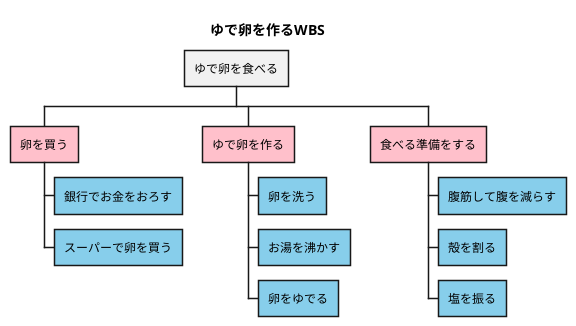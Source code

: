 @startwbs ゆで卵を作るWBS
title ゆで卵を作るWBS

* ゆで卵を食べる
**[#pink] 卵を買う
+++[#SkyBlue] 銀行でお金をおろす
+++[#SkyBlue] スーパーで卵を買う
**[#pink] ゆで卵を作る
+++[#SkyBlue] 卵を洗う
+++[#SkyBlue] お湯を沸かす
+++[#SkyBlue] 卵をゆでる
**[#pink] 食べる準備をする
+++[#SkyBlue] 腹筋して腹を減らす
+++[#SkyBlue] 殻を割る
+++[#SkyBlue] 塩を振る
